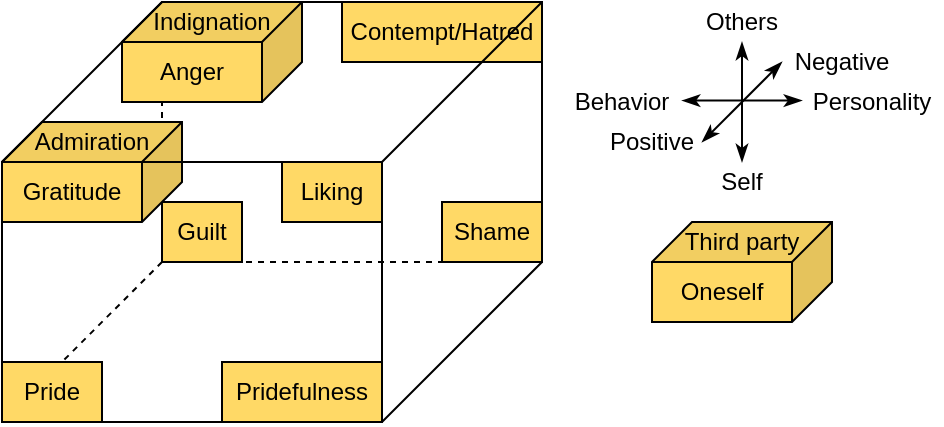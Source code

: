 <mxfile version="20.0.4" type="device"><diagram id="JRLV9J1If1uTe0g1Yaq1" name="Page-1"><mxGraphModel dx="1005" dy="643" grid="1" gridSize="10" guides="1" tooltips="1" connect="1" arrows="1" fold="1" page="1" pageScale="1" pageWidth="850" pageHeight="1100" math="0" shadow="0"><root><mxCell id="0"/><mxCell id="1" parent="0"/><mxCell id="7m881ogeY13rdSqbgKdg-2" value="" style="endArrow=none;html=1;rounded=0;dashed=1;entryX=0;entryY=0;entryDx=190;entryDy=0;entryPerimeter=0;exitX=0;exitY=1;exitDx=0;exitDy=0;" parent="1" source="7m881ogeY13rdSqbgKdg-28" target="7m881ogeY13rdSqbgKdg-5" edge="1"><mxGeometry width="50" height="50" relative="1" as="geometry"><mxPoint x="100" y="180" as="sourcePoint"/><mxPoint x="80" y="60" as="targetPoint"/></mxGeometry></mxCell><mxCell id="7m881ogeY13rdSqbgKdg-3" value="" style="endArrow=none;html=1;rounded=0;dashed=1;entryX=1;entryY=1;entryDx=0;entryDy=0;exitX=0;exitY=1;exitDx=0;exitDy=0;" parent="1" source="7m881ogeY13rdSqbgKdg-28" target="7m881ogeY13rdSqbgKdg-27" edge="1"><mxGeometry width="50" height="50" relative="1" as="geometry"><mxPoint x="100" y="180" as="sourcePoint"/><mxPoint x="90" y="70" as="targetPoint"/></mxGeometry></mxCell><mxCell id="7m881ogeY13rdSqbgKdg-4" value="" style="endArrow=none;html=1;rounded=0;dashed=1;entryX=1;entryY=1;entryDx=0;entryDy=0;entryPerimeter=0;exitX=0;exitY=1;exitDx=0;exitDy=0;" parent="1" source="7m881ogeY13rdSqbgKdg-28" target="7m881ogeY13rdSqbgKdg-5" edge="1"><mxGeometry width="50" height="50" relative="1" as="geometry"><mxPoint x="110" y="170" as="sourcePoint"/><mxPoint x="280" y="210" as="targetPoint"/></mxGeometry></mxCell><mxCell id="7m881ogeY13rdSqbgKdg-10" value="" style="endArrow=classicThin;html=1;rounded=0;startArrow=classicThin;startFill=1;endFill=1;" parent="1" edge="1"><mxGeometry width="50" height="50" relative="1" as="geometry"><mxPoint x="390" y="110" as="sourcePoint"/><mxPoint x="430" y="70" as="targetPoint"/></mxGeometry></mxCell><mxCell id="7m881ogeY13rdSqbgKdg-11" value="" style="endArrow=classicThin;html=1;rounded=0;startArrow=classicThin;startFill=1;endFill=1;" parent="1" edge="1"><mxGeometry width="50" height="50" relative="1" as="geometry"><mxPoint x="380" y="89.31" as="sourcePoint"/><mxPoint x="440" y="89.31" as="targetPoint"/></mxGeometry></mxCell><mxCell id="7m881ogeY13rdSqbgKdg-12" value="" style="endArrow=classicThin;html=1;rounded=0;startArrow=classicThin;startFill=1;endFill=1;" parent="1" edge="1"><mxGeometry width="50" height="50" relative="1" as="geometry"><mxPoint x="410" y="60" as="sourcePoint"/><mxPoint x="410" y="120" as="targetPoint"/></mxGeometry></mxCell><mxCell id="7m881ogeY13rdSqbgKdg-13" value="Negative" style="text;html=1;strokeColor=none;fillColor=none;align=center;verticalAlign=middle;whiteSpace=wrap;rounded=0;" parent="1" vertex="1"><mxGeometry x="430" y="60" width="60" height="20" as="geometry"/></mxCell><mxCell id="7m881ogeY13rdSqbgKdg-14" value="Positive" style="text;html=1;strokeColor=none;fillColor=none;align=center;verticalAlign=middle;whiteSpace=wrap;rounded=0;" parent="1" vertex="1"><mxGeometry x="340" y="100" width="50" height="20" as="geometry"/></mxCell><mxCell id="7m881ogeY13rdSqbgKdg-15" value="Personality" style="text;html=1;strokeColor=none;fillColor=none;align=center;verticalAlign=middle;whiteSpace=wrap;rounded=0;" parent="1" vertex="1"><mxGeometry x="440" y="80" width="70" height="20" as="geometry"/></mxCell><mxCell id="7m881ogeY13rdSqbgKdg-16" value="Behavior" style="text;html=1;strokeColor=none;fillColor=none;align=center;verticalAlign=middle;whiteSpace=wrap;rounded=0;" parent="1" vertex="1"><mxGeometry x="320" y="80" width="60" height="20" as="geometry"/></mxCell><mxCell id="7m881ogeY13rdSqbgKdg-17" value="Others" style="text;html=1;strokeColor=none;fillColor=none;align=center;verticalAlign=middle;whiteSpace=wrap;rounded=0;" parent="1" vertex="1"><mxGeometry x="380" y="40" width="60" height="20" as="geometry"/></mxCell><mxCell id="7m881ogeY13rdSqbgKdg-18" value="Self" style="text;html=1;strokeColor=none;fillColor=none;align=center;verticalAlign=middle;whiteSpace=wrap;rounded=0;" parent="1" vertex="1"><mxGeometry x="380" y="120" width="60" height="20" as="geometry"/></mxCell><mxCell id="7m881ogeY13rdSqbgKdg-26" value="Pridefulness" style="rounded=0;whiteSpace=wrap;html=1;shadow=0;sketch=0;fontColor=#000000;strokeColor=default;fillColor=#FFD966;" parent="1" vertex="1"><mxGeometry x="150" y="220" width="80" height="30" as="geometry"/></mxCell><mxCell id="7m881ogeY13rdSqbgKdg-27" value="Shame" style="rounded=0;whiteSpace=wrap;html=1;shadow=0;sketch=0;fontColor=#000000;strokeColor=default;fillColor=#FFD966;" parent="1" vertex="1"><mxGeometry x="260" y="140" width="50" height="30" as="geometry"/></mxCell><mxCell id="7m881ogeY13rdSqbgKdg-28" value="Guilt" style="rounded=0;whiteSpace=wrap;html=1;shadow=0;sketch=0;fontColor=#000000;strokeColor=default;fillColor=#FFD966;" parent="1" vertex="1"><mxGeometry x="120" y="140" width="40" height="30" as="geometry"/></mxCell><mxCell id="7m881ogeY13rdSqbgKdg-30" value="Contempt/Hatred" style="rounded=0;whiteSpace=wrap;html=1;shadow=0;sketch=0;fontColor=#000000;strokeColor=default;fillColor=#FFD966;" parent="1" vertex="1"><mxGeometry x="210" y="40" width="100" height="30" as="geometry"/></mxCell><mxCell id="7m881ogeY13rdSqbgKdg-31" value="Pride" style="rounded=0;whiteSpace=wrap;html=1;shadow=0;sketch=0;fontColor=#000000;strokeColor=default;fillColor=#FFD966;" parent="1" vertex="1"><mxGeometry x="40" y="220" width="50" height="30" as="geometry"/></mxCell><mxCell id="7m881ogeY13rdSqbgKdg-33" value="Liking" style="rounded=0;whiteSpace=wrap;html=1;shadow=0;sketch=0;fontColor=#000000;strokeColor=default;fillColor=#FFD966;" parent="1" vertex="1"><mxGeometry x="180" y="120" width="50" height="30" as="geometry"/></mxCell><mxCell id="7m881ogeY13rdSqbgKdg-55" value="" style="shape=cube;whiteSpace=wrap;html=1;boundedLbl=1;backgroundOutline=1;darkOpacity=0.05;darkOpacity2=0.1;flipH=1;size=20;fillColor=#FFD966;" parent="1" vertex="1"><mxGeometry x="100" y="40" width="90" height="50" as="geometry"/></mxCell><mxCell id="7m881ogeY13rdSqbgKdg-57" value="Anger" style="text;html=1;strokeColor=none;fillColor=none;align=center;verticalAlign=middle;whiteSpace=wrap;rounded=0;" parent="1" vertex="1"><mxGeometry x="100" y="60" width="70" height="30" as="geometry"/></mxCell><mxCell id="7m881ogeY13rdSqbgKdg-58" value="Indignation" style="text;html=1;strokeColor=none;fillColor=none;align=center;verticalAlign=middle;whiteSpace=wrap;rounded=0;" parent="1" vertex="1"><mxGeometry x="100" y="40" width="90" height="20" as="geometry"/></mxCell><mxCell id="7m881ogeY13rdSqbgKdg-56" value="" style="shape=cube;whiteSpace=wrap;html=1;boundedLbl=1;backgroundOutline=1;darkOpacity=0.05;darkOpacity2=0.1;flipH=1;size=20;fillColor=#FFD966;" parent="1" vertex="1"><mxGeometry x="40" y="100" width="90" height="50" as="geometry"/></mxCell><mxCell id="7m881ogeY13rdSqbgKdg-59" value="Gratitude" style="text;html=1;strokeColor=none;fillColor=none;align=center;verticalAlign=middle;whiteSpace=wrap;rounded=0;" parent="1" vertex="1"><mxGeometry x="40" y="120" width="70" height="30" as="geometry"/></mxCell><mxCell id="7m881ogeY13rdSqbgKdg-60" value="Admiration" style="text;html=1;strokeColor=none;fillColor=none;align=center;verticalAlign=middle;whiteSpace=wrap;rounded=0;" parent="1" vertex="1"><mxGeometry x="40" y="100" width="90" height="20" as="geometry"/></mxCell><mxCell id="JPBxXCL1Zr0wttQtuAge-27" value="" style="shape=cube;whiteSpace=wrap;html=1;boundedLbl=1;backgroundOutline=1;darkOpacity=0.05;darkOpacity2=0.1;fillColor=#FFD966;flipH=1;" parent="1" vertex="1"><mxGeometry x="365" y="150" width="90" height="50" as="geometry"/></mxCell><mxCell id="JPBxXCL1Zr0wttQtuAge-28" value="Third party" style="shape=parallelogram;perimeter=parallelogramPerimeter;whiteSpace=wrap;html=1;fixedSize=1;size=20;fillColor=none;strokeColor=none;" parent="1" vertex="1"><mxGeometry x="365" y="150" width="90" height="20" as="geometry"/></mxCell><mxCell id="JPBxXCL1Zr0wttQtuAge-29" value="Oneself" style="shape=parallelogram;perimeter=parallelogramPerimeter;whiteSpace=wrap;html=1;fixedSize=1;size=-20;fillColor=none;strokeColor=none;" parent="1" vertex="1"><mxGeometry x="365" y="170" width="70" height="30" as="geometry"/></mxCell><mxCell id="7m881ogeY13rdSqbgKdg-5" value="" style="shape=cube;whiteSpace=wrap;html=1;boundedLbl=1;backgroundOutline=1;darkOpacity=0;darkOpacity2=0;fillColor=none;flipH=1;strokeColor=default;size=80;" parent="1" vertex="1"><mxGeometry x="40" y="40" width="270" height="210" as="geometry"/></mxCell></root></mxGraphModel></diagram></mxfile>